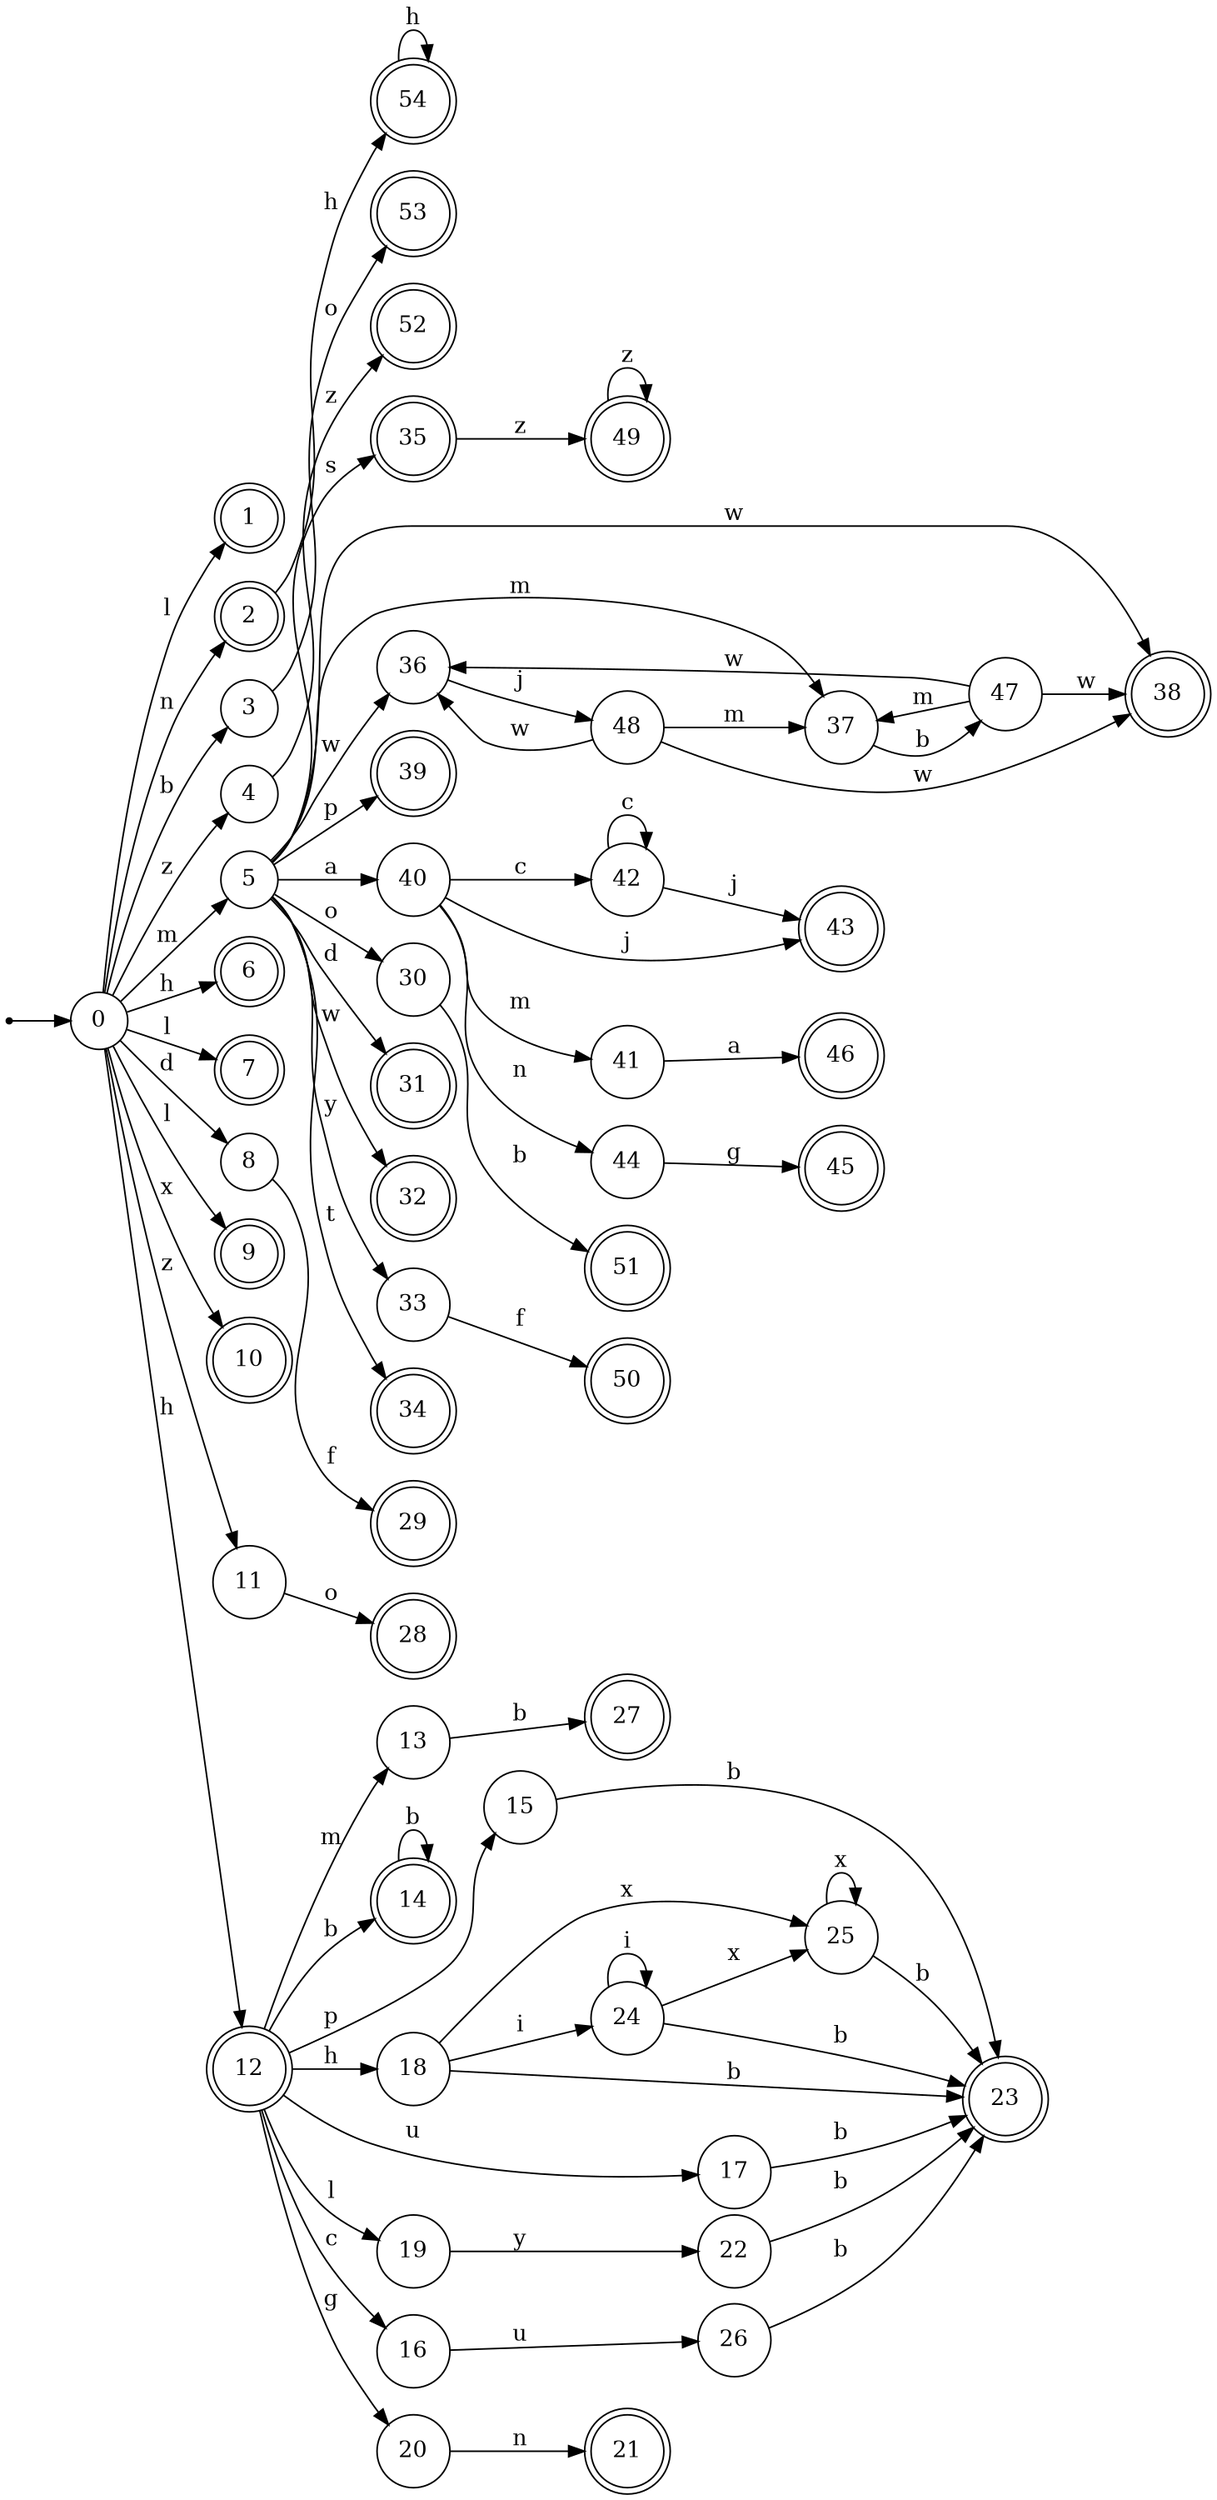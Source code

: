 digraph finite_state_machine {
rankdir=LR;
size="20,20";
node [shape = point]; "dummy0"
node [shape = circle]; "0";
"dummy0" -> "0";
node [shape = doublecircle]; "1";node [shape = doublecircle]; "2";node [shape = circle]; "3";
node [shape = circle]; "4";
node [shape = circle]; "5";
node [shape = doublecircle]; "6";node [shape = doublecircle]; "7";node [shape = circle]; "8";
node [shape = doublecircle]; "9";node [shape = doublecircle]; "10";node [shape = circle]; "11";
node [shape = doublecircle]; "12";node [shape = circle]; "13";
node [shape = doublecircle]; "14";node [shape = circle]; "15";
node [shape = circle]; "16";
node [shape = circle]; "17";
node [shape = circle]; "18";
node [shape = circle]; "19";
node [shape = circle]; "20";
node [shape = doublecircle]; "21";node [shape = circle]; "22";
node [shape = doublecircle]; "23";node [shape = circle]; "24";
node [shape = circle]; "25";
node [shape = circle]; "26";
node [shape = doublecircle]; "27";node [shape = doublecircle]; "28";node [shape = doublecircle]; "29";node [shape = circle]; "30";
node [shape = doublecircle]; "31";node [shape = doublecircle]; "32";node [shape = circle]; "33";
node [shape = doublecircle]; "34";node [shape = doublecircle]; "35";node [shape = circle]; "36";
node [shape = circle]; "37";
node [shape = doublecircle]; "38";node [shape = doublecircle]; "39";node [shape = circle]; "40";
node [shape = circle]; "41";
node [shape = circle]; "42";
node [shape = doublecircle]; "43";node [shape = circle]; "44";
node [shape = doublecircle]; "45";node [shape = doublecircle]; "46";node [shape = circle]; "47";
node [shape = circle]; "48";
node [shape = doublecircle]; "49";node [shape = doublecircle]; "50";node [shape = doublecircle]; "51";node [shape = doublecircle]; "52";node [shape = doublecircle]; "53";node [shape = doublecircle]; "54";"0" -> "1" [label = "l"];
 "0" -> "9" [label = "l"];
 "0" -> "7" [label = "l"];
 "0" -> "2" [label = "n"];
 "0" -> "3" [label = "b"];
 "0" -> "11" [label = "z"];
 "0" -> "4" [label = "z"];
 "0" -> "5" [label = "m"];
 "0" -> "12" [label = "h"];
 "0" -> "6" [label = "h"];
 "0" -> "8" [label = "d"];
 "0" -> "10" [label = "x"];
 "12" -> "13" [label = "m"];
 "12" -> "14" [label = "b"];
 "12" -> "15" [label = "p"];
 "12" -> "16" [label = "c"];
 "12" -> "17" [label = "u"];
 "12" -> "18" [label = "h"];
 "12" -> "19" [label = "l"];
 "12" -> "20" [label = "g"];
 "20" -> "21" [label = "n"];
 "19" -> "22" [label = "y"];
 "22" -> "23" [label = "b"];
 "18" -> "24" [label = "i"];
 "18" -> "25" [label = "x"];
 "18" -> "23" [label = "b"];
 "25" -> "25" [label = "x"];
 "25" -> "23" [label = "b"];
 "24" -> "24" [label = "i"];
 "24" -> "25" [label = "x"];
 "24" -> "23" [label = "b"];
 "17" -> "23" [label = "b"];
 "16" -> "26" [label = "u"];
 "26" -> "23" [label = "b"];
 "15" -> "23" [label = "b"];
 "14" -> "14" [label = "b"];
 "13" -> "27" [label = "b"];
 "11" -> "28" [label = "o"];
 "8" -> "29" [label = "f"];
 "5" -> "30" [label = "o"];
 "5" -> "31" [label = "d"];
 "5" -> "32" [label = "w"];
 "5" -> "36" [label = "w"];
 "5" -> "38" [label = "w"];
 "5" -> "33" [label = "y"];
 "5" -> "34" [label = "t"];
 "5" -> "35" [label = "s"];
 "5" -> "37" [label = "m"];
 "5" -> "39" [label = "p"];
 "5" -> "40" [label = "a"];
 "40" -> "41" [label = "m"];
 "40" -> "42" [label = "c"];
 "40" -> "43" [label = "j"];
 "40" -> "44" [label = "n"];
 "44" -> "45" [label = "g"];
 "42" -> "42" [label = "c"];
 "42" -> "43" [label = "j"];
 "41" -> "46" [label = "a"];
 "37" -> "47" [label = "b"];
 "47" -> "37" [label = "m"];
 "47" -> "36" [label = "w"];
 "47" -> "38" [label = "w"];
 "36" -> "48" [label = "j"];
 "48" -> "36" [label = "w"];
 "48" -> "38" [label = "w"];
 "48" -> "37" [label = "m"];
 "35" -> "49" [label = "z"];
 "49" -> "49" [label = "z"];
 "33" -> "50" [label = "f"];
 "30" -> "51" [label = "b"];
 "4" -> "52" [label = "z"];
 "3" -> "53" [label = "o"];
 "2" -> "54" [label = "h"];
 "54" -> "54" [label = "h"];
 }
